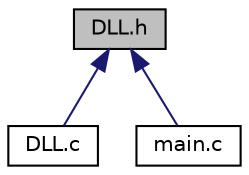 digraph "DLL.h"
{
 // LATEX_PDF_SIZE
  edge [fontname="Helvetica",fontsize="10",labelfontname="Helvetica",labelfontsize="10"];
  node [fontname="Helvetica",fontsize="10",shape=record];
  Node1 [label="DLL.h",height=0.2,width=0.4,color="black", fillcolor="grey75", style="filled", fontcolor="black",tooltip="Implementation of a Doubly Linked List (DLL) library."];
  Node1 -> Node2 [dir="back",color="midnightblue",fontsize="10",style="solid",fontname="Helvetica"];
  Node2 [label="DLL.c",height=0.2,width=0.4,color="black", fillcolor="white", style="filled",URL="$DLL_8c.html",tooltip=" "];
  Node1 -> Node3 [dir="back",color="midnightblue",fontsize="10",style="solid",fontname="Helvetica"];
  Node3 [label="main.c",height=0.2,width=0.4,color="black", fillcolor="white", style="filled",URL="$main_8c.html",tooltip="Test suite for the Doubly Linked List (DLL) implementation."];
}
